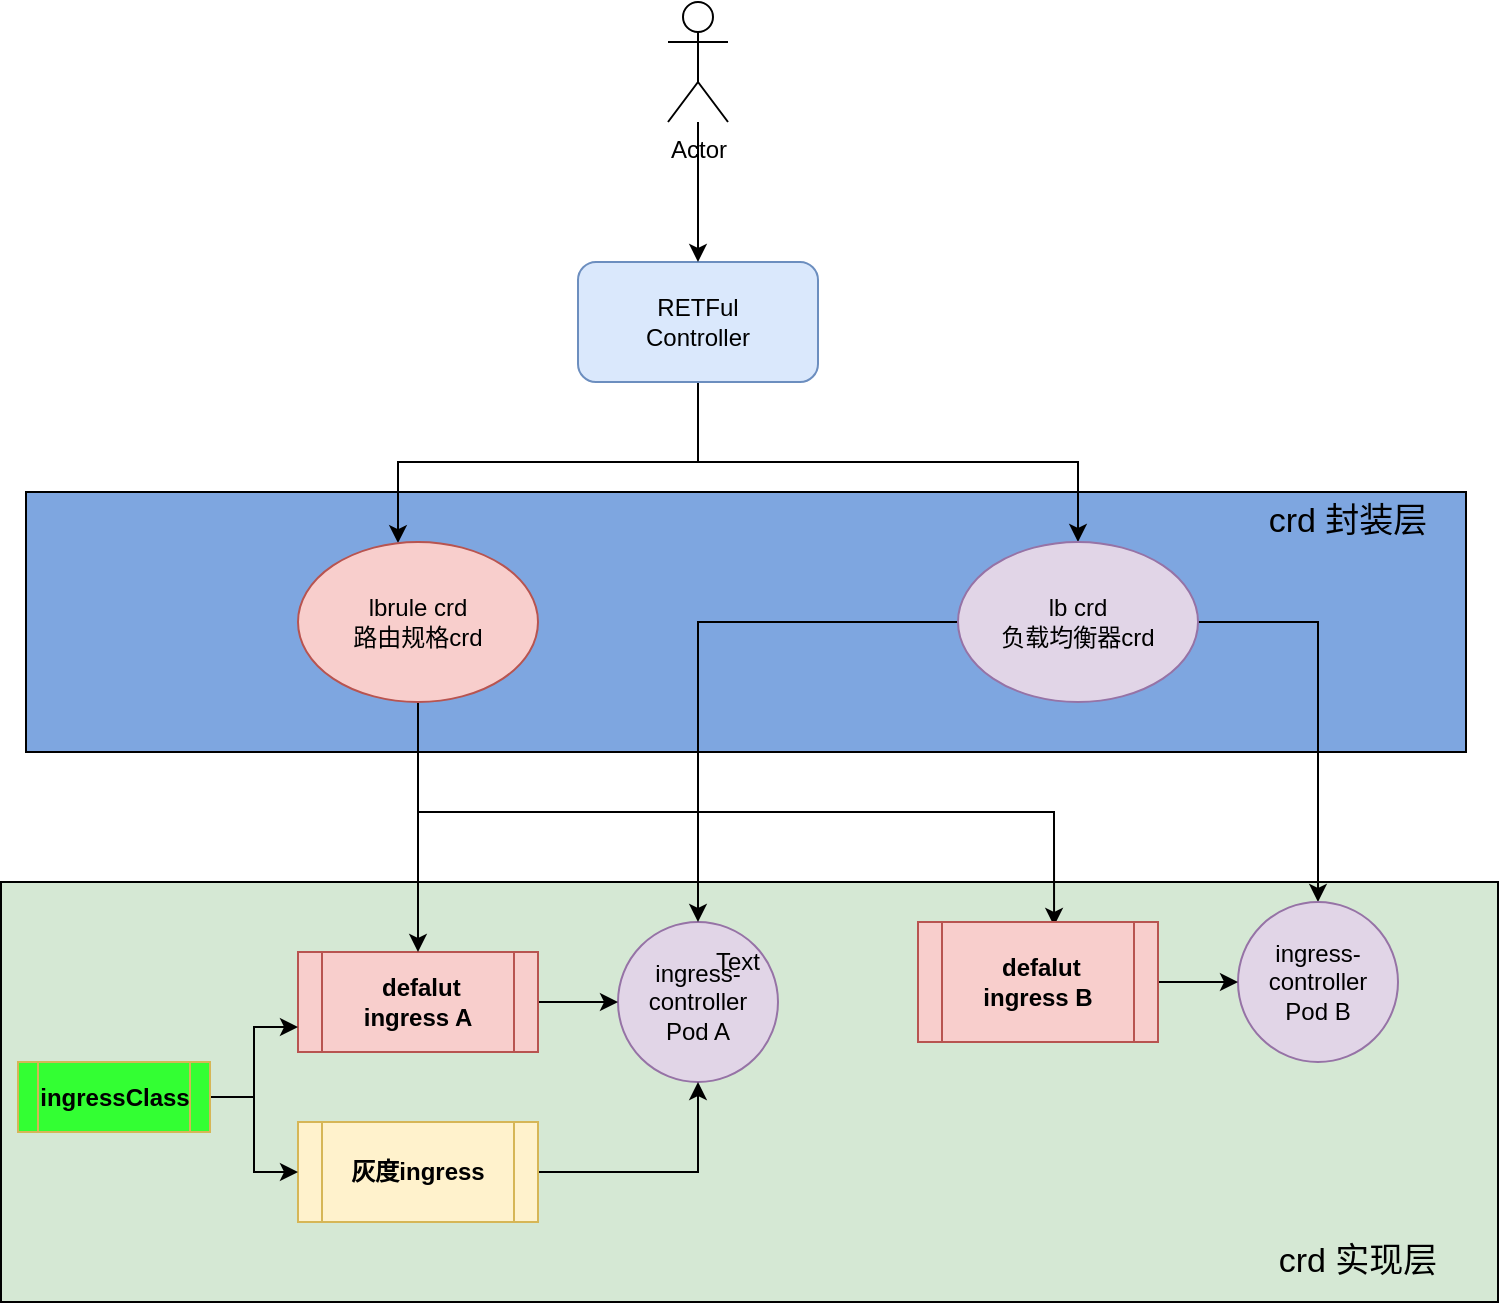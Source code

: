 <mxfile version="14.2.4" type="github">
  <diagram id="-a6WbMNMecBKhR_LUQmN" name="Page-1">
    <mxGraphModel dx="1422" dy="762" grid="1" gridSize="10" guides="1" tooltips="1" connect="1" arrows="1" fold="1" page="1" pageScale="1" pageWidth="827" pageHeight="1169" math="0" shadow="0">
      <root>
        <mxCell id="0" />
        <mxCell id="1" parent="0" />
        <mxCell id="vOmSmcSsYQoTvt3sn1gA-2" value="" style="rounded=0;whiteSpace=wrap;html=1;fillColor=#D5E8D4;" vertex="1" parent="1">
          <mxGeometry x="41.5" y="490" width="748.5" height="210" as="geometry" />
        </mxCell>
        <mxCell id="vOmSmcSsYQoTvt3sn1gA-1" value="" style="rounded=0;whiteSpace=wrap;html=1;fillColor=#7EA6E0;" vertex="1" parent="1">
          <mxGeometry x="54" y="295" width="720" height="130" as="geometry" />
        </mxCell>
        <mxCell id="hpvgZ9Z2Bp3K3JRqvIrx-18" style="edgeStyle=orthogonalEdgeStyle;rounded=0;orthogonalLoop=1;jettySize=auto;html=1;" parent="1" source="hpvgZ9Z2Bp3K3JRqvIrx-1" target="hpvgZ9Z2Bp3K3JRqvIrx-9" edge="1">
          <mxGeometry relative="1" as="geometry">
            <Array as="points">
              <mxPoint x="390" y="280" />
              <mxPoint x="240" y="280" />
            </Array>
          </mxGeometry>
        </mxCell>
        <mxCell id="hpvgZ9Z2Bp3K3JRqvIrx-19" style="edgeStyle=orthogonalEdgeStyle;rounded=0;orthogonalLoop=1;jettySize=auto;html=1;exitX=0.5;exitY=1;exitDx=0;exitDy=0;" parent="1" source="hpvgZ9Z2Bp3K3JRqvIrx-1" target="hpvgZ9Z2Bp3K3JRqvIrx-10" edge="1">
          <mxGeometry relative="1" as="geometry" />
        </mxCell>
        <mxCell id="hpvgZ9Z2Bp3K3JRqvIrx-1" value="RETFul&lt;br&gt;Controller" style="rounded=1;whiteSpace=wrap;html=1;fillColor=#dae8fc;strokeColor=#6c8ebf;" parent="1" vertex="1">
          <mxGeometry x="330" y="180" width="120" height="60" as="geometry" />
        </mxCell>
        <mxCell id="hpvgZ9Z2Bp3K3JRqvIrx-3" value="ingress-controller&lt;br&gt;Pod A" style="ellipse;whiteSpace=wrap;html=1;aspect=fixed;fillColor=#e1d5e7;strokeColor=#9673a6;" parent="1" vertex="1">
          <mxGeometry x="350" y="510" width="80" height="80" as="geometry" />
        </mxCell>
        <mxCell id="hpvgZ9Z2Bp3K3JRqvIrx-8" style="edgeStyle=orthogonalEdgeStyle;rounded=0;orthogonalLoop=1;jettySize=auto;html=1;" parent="1" source="hpvgZ9Z2Bp3K3JRqvIrx-5" target="hpvgZ9Z2Bp3K3JRqvIrx-3" edge="1">
          <mxGeometry relative="1" as="geometry" />
        </mxCell>
        <mxCell id="hpvgZ9Z2Bp3K3JRqvIrx-5" value="&lt;b&gt;&amp;nbsp;defalut&lt;br&gt;ingress A&lt;/b&gt;" style="shape=process;whiteSpace=wrap;html=1;backgroundOutline=1;fillColor=#f8cecc;strokeColor=#b85450;" parent="1" vertex="1">
          <mxGeometry x="190" y="525" width="120" height="50" as="geometry" />
        </mxCell>
        <mxCell id="hpvgZ9Z2Bp3K3JRqvIrx-7" style="edgeStyle=orthogonalEdgeStyle;rounded=0;orthogonalLoop=1;jettySize=auto;html=1;entryX=0.5;entryY=1;entryDx=0;entryDy=0;" parent="1" source="hpvgZ9Z2Bp3K3JRqvIrx-6" target="hpvgZ9Z2Bp3K3JRqvIrx-3" edge="1">
          <mxGeometry relative="1" as="geometry" />
        </mxCell>
        <mxCell id="hpvgZ9Z2Bp3K3JRqvIrx-6" value="&lt;b&gt;灰度ingress&lt;/b&gt;" style="shape=process;whiteSpace=wrap;html=1;backgroundOutline=1;fillColor=#fff2cc;strokeColor=#d6b656;" parent="1" vertex="1">
          <mxGeometry x="190" y="610" width="120" height="50" as="geometry" />
        </mxCell>
        <mxCell id="hpvgZ9Z2Bp3K3JRqvIrx-32" style="edgeStyle=orthogonalEdgeStyle;rounded=0;orthogonalLoop=1;jettySize=auto;html=1;exitX=0.5;exitY=1;exitDx=0;exitDy=0;entryX=0.5;entryY=0;entryDx=0;entryDy=0;strokeColor=#000000;" parent="1" source="hpvgZ9Z2Bp3K3JRqvIrx-9" target="hpvgZ9Z2Bp3K3JRqvIrx-5" edge="1">
          <mxGeometry relative="1" as="geometry" />
        </mxCell>
        <mxCell id="hpvgZ9Z2Bp3K3JRqvIrx-33" style="edgeStyle=orthogonalEdgeStyle;rounded=0;orthogonalLoop=1;jettySize=auto;html=1;exitX=0.5;exitY=1;exitDx=0;exitDy=0;entryX=0.567;entryY=0.033;entryDx=0;entryDy=0;entryPerimeter=0;strokeColor=#000000;" parent="1" source="hpvgZ9Z2Bp3K3JRqvIrx-9" target="hpvgZ9Z2Bp3K3JRqvIrx-15" edge="1">
          <mxGeometry relative="1" as="geometry" />
        </mxCell>
        <mxCell id="hpvgZ9Z2Bp3K3JRqvIrx-9" value="lbrule crd&lt;br&gt;路由规格crd" style="ellipse;whiteSpace=wrap;html=1;fillColor=#f8cecc;strokeColor=#b85450;" parent="1" vertex="1">
          <mxGeometry x="190" y="320" width="120" height="80" as="geometry" />
        </mxCell>
        <mxCell id="hpvgZ9Z2Bp3K3JRqvIrx-34" style="edgeStyle=orthogonalEdgeStyle;rounded=0;orthogonalLoop=1;jettySize=auto;html=1;exitX=0;exitY=0.5;exitDx=0;exitDy=0;strokeColor=#000000;" parent="1" source="hpvgZ9Z2Bp3K3JRqvIrx-10" target="hpvgZ9Z2Bp3K3JRqvIrx-3" edge="1">
          <mxGeometry relative="1" as="geometry" />
        </mxCell>
        <mxCell id="hpvgZ9Z2Bp3K3JRqvIrx-35" style="edgeStyle=orthogonalEdgeStyle;rounded=0;orthogonalLoop=1;jettySize=auto;html=1;exitX=1;exitY=0.5;exitDx=0;exitDy=0;entryX=0.5;entryY=0;entryDx=0;entryDy=0;strokeColor=#000000;" parent="1" source="hpvgZ9Z2Bp3K3JRqvIrx-10" target="hpvgZ9Z2Bp3K3JRqvIrx-13" edge="1">
          <mxGeometry relative="1" as="geometry" />
        </mxCell>
        <mxCell id="hpvgZ9Z2Bp3K3JRqvIrx-10" value="lb crd&lt;br&gt;负载均衡器crd" style="ellipse;whiteSpace=wrap;html=1;fillColor=#e1d5e7;strokeColor=#9673a6;" parent="1" vertex="1">
          <mxGeometry x="520" y="320" width="120" height="80" as="geometry" />
        </mxCell>
        <mxCell id="hpvgZ9Z2Bp3K3JRqvIrx-20" style="edgeStyle=orthogonalEdgeStyle;rounded=0;orthogonalLoop=1;jettySize=auto;html=1;" parent="1" source="hpvgZ9Z2Bp3K3JRqvIrx-11" target="hpvgZ9Z2Bp3K3JRqvIrx-1" edge="1">
          <mxGeometry relative="1" as="geometry" />
        </mxCell>
        <mxCell id="hpvgZ9Z2Bp3K3JRqvIrx-11" value="Actor" style="shape=umlActor;verticalLabelPosition=bottom;verticalAlign=top;html=1;outlineConnect=0;" parent="1" vertex="1">
          <mxGeometry x="375" y="50" width="30" height="60" as="geometry" />
        </mxCell>
        <mxCell id="hpvgZ9Z2Bp3K3JRqvIrx-13" value="ingress-controller&lt;br&gt;Pod B" style="ellipse;whiteSpace=wrap;html=1;aspect=fixed;fillColor=#e1d5e7;strokeColor=#9673a6;" parent="1" vertex="1">
          <mxGeometry x="660" y="500" width="80" height="80" as="geometry" />
        </mxCell>
        <mxCell id="hpvgZ9Z2Bp3K3JRqvIrx-14" style="edgeStyle=orthogonalEdgeStyle;rounded=0;orthogonalLoop=1;jettySize=auto;html=1;" parent="1" source="hpvgZ9Z2Bp3K3JRqvIrx-15" target="hpvgZ9Z2Bp3K3JRqvIrx-13" edge="1">
          <mxGeometry relative="1" as="geometry" />
        </mxCell>
        <mxCell id="hpvgZ9Z2Bp3K3JRqvIrx-15" value="&lt;b&gt;&amp;nbsp;defalut&lt;br&gt;ingress B&lt;/b&gt;" style="shape=process;whiteSpace=wrap;html=1;backgroundOutline=1;fillColor=#f8cecc;strokeColor=#b85450;" parent="1" vertex="1">
          <mxGeometry x="500" y="510" width="120" height="60" as="geometry" />
        </mxCell>
        <mxCell id="vOmSmcSsYQoTvt3sn1gA-3" value="Text" style="text;html=1;strokeColor=none;fillColor=none;align=center;verticalAlign=middle;whiteSpace=wrap;rounded=0;" vertex="1" parent="1">
          <mxGeometry x="390" y="520" width="40" height="20" as="geometry" />
        </mxCell>
        <mxCell id="vOmSmcSsYQoTvt3sn1gA-4" value="&lt;font style=&quot;font-size: 17px&quot;&gt;crd 封装层&lt;/font&gt;" style="text;html=1;strokeColor=none;fillColor=none;align=center;verticalAlign=middle;whiteSpace=wrap;rounded=0;" vertex="1" parent="1">
          <mxGeometry x="660" y="300" width="110" height="20" as="geometry" />
        </mxCell>
        <mxCell id="vOmSmcSsYQoTvt3sn1gA-5" value="&lt;font style=&quot;font-size: 17px&quot;&gt;crd 实现层&lt;/font&gt;" style="text;html=1;strokeColor=none;fillColor=none;align=center;verticalAlign=middle;whiteSpace=wrap;rounded=0;" vertex="1" parent="1">
          <mxGeometry x="660" y="670" width="120" height="20" as="geometry" />
        </mxCell>
        <mxCell id="vOmSmcSsYQoTvt3sn1gA-8" style="edgeStyle=orthogonalEdgeStyle;rounded=0;orthogonalLoop=1;jettySize=auto;html=1;exitX=1;exitY=0.5;exitDx=0;exitDy=0;entryX=0;entryY=0.75;entryDx=0;entryDy=0;" edge="1" parent="1" source="vOmSmcSsYQoTvt3sn1gA-6" target="hpvgZ9Z2Bp3K3JRqvIrx-5">
          <mxGeometry relative="1" as="geometry" />
        </mxCell>
        <mxCell id="vOmSmcSsYQoTvt3sn1gA-9" style="edgeStyle=orthogonalEdgeStyle;rounded=0;orthogonalLoop=1;jettySize=auto;html=1;" edge="1" parent="1" source="vOmSmcSsYQoTvt3sn1gA-6" target="hpvgZ9Z2Bp3K3JRqvIrx-6">
          <mxGeometry relative="1" as="geometry" />
        </mxCell>
        <mxCell id="vOmSmcSsYQoTvt3sn1gA-6" value="&lt;b&gt;ingressClass&lt;/b&gt;" style="shape=process;whiteSpace=wrap;html=1;backgroundOutline=1;strokeColor=#d6b656;fillColor=#33FF33;" vertex="1" parent="1">
          <mxGeometry x="50" y="580" width="96" height="35" as="geometry" />
        </mxCell>
      </root>
    </mxGraphModel>
  </diagram>
</mxfile>
